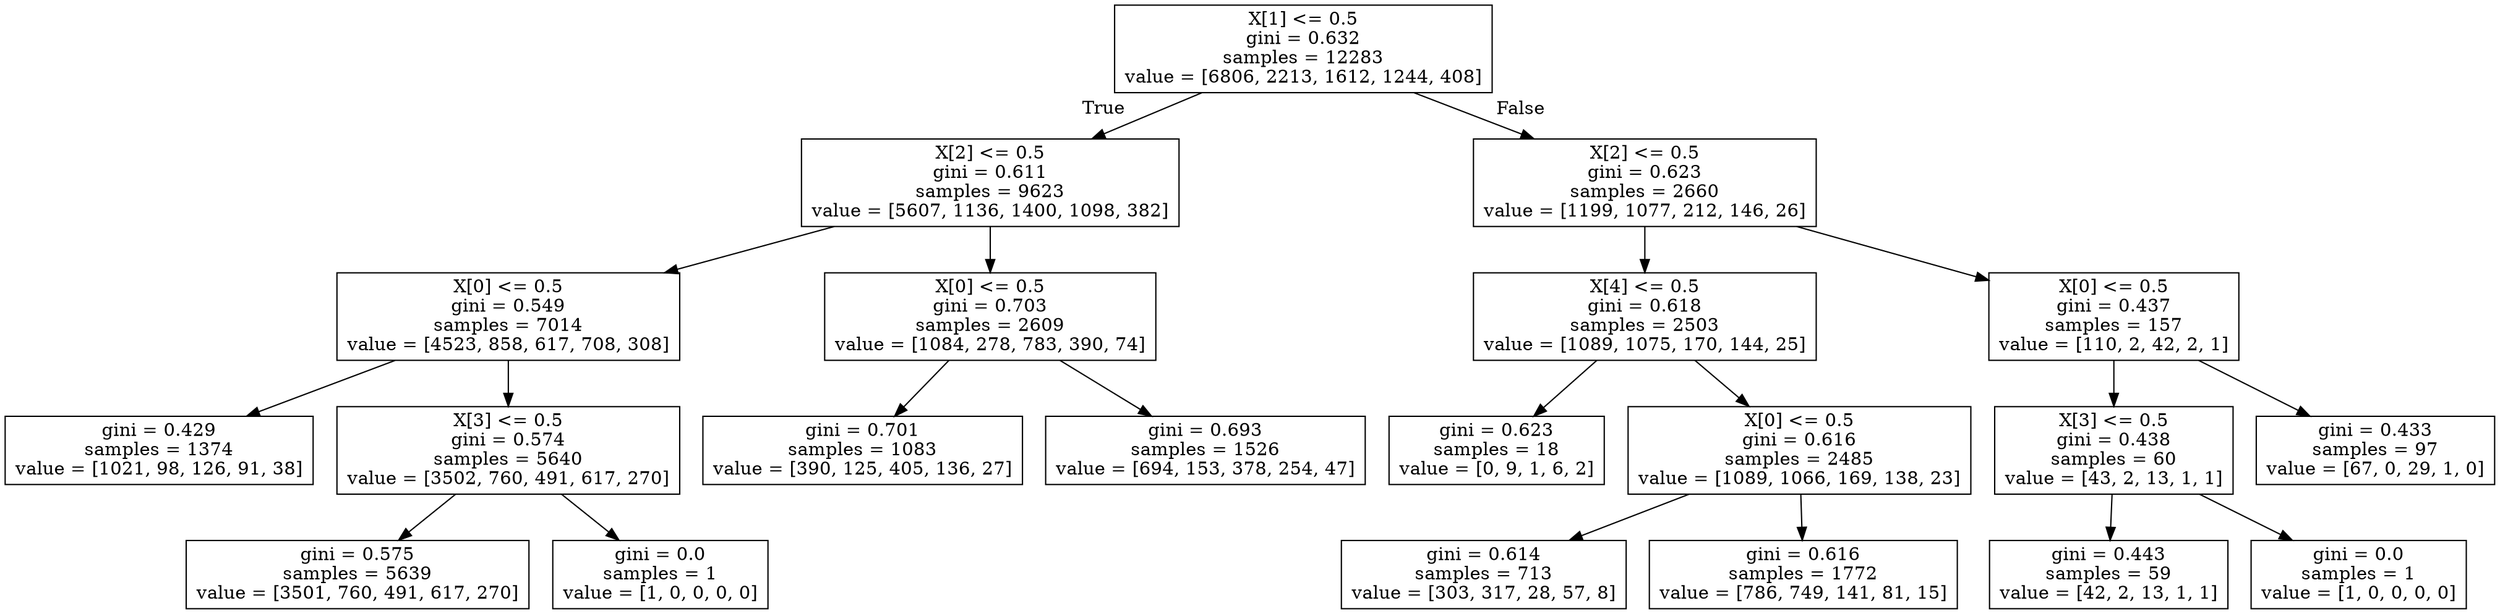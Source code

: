 digraph Tree {
node [shape=box] ;
0 [label="X[1] <= 0.5\ngini = 0.632\nsamples = 12283\nvalue = [6806, 2213, 1612, 1244, 408]"] ;
1 [label="X[2] <= 0.5\ngini = 0.611\nsamples = 9623\nvalue = [5607, 1136, 1400, 1098, 382]"] ;
0 -> 1 [labeldistance=2.5, labelangle=45, headlabel="True"] ;
2 [label="X[0] <= 0.5\ngini = 0.549\nsamples = 7014\nvalue = [4523, 858, 617, 708, 308]"] ;
1 -> 2 ;
3 [label="gini = 0.429\nsamples = 1374\nvalue = [1021, 98, 126, 91, 38]"] ;
2 -> 3 ;
4 [label="X[3] <= 0.5\ngini = 0.574\nsamples = 5640\nvalue = [3502, 760, 491, 617, 270]"] ;
2 -> 4 ;
5 [label="gini = 0.575\nsamples = 5639\nvalue = [3501, 760, 491, 617, 270]"] ;
4 -> 5 ;
6 [label="gini = 0.0\nsamples = 1\nvalue = [1, 0, 0, 0, 0]"] ;
4 -> 6 ;
7 [label="X[0] <= 0.5\ngini = 0.703\nsamples = 2609\nvalue = [1084, 278, 783, 390, 74]"] ;
1 -> 7 ;
8 [label="gini = 0.701\nsamples = 1083\nvalue = [390, 125, 405, 136, 27]"] ;
7 -> 8 ;
9 [label="gini = 0.693\nsamples = 1526\nvalue = [694, 153, 378, 254, 47]"] ;
7 -> 9 ;
10 [label="X[2] <= 0.5\ngini = 0.623\nsamples = 2660\nvalue = [1199, 1077, 212, 146, 26]"] ;
0 -> 10 [labeldistance=2.5, labelangle=-45, headlabel="False"] ;
11 [label="X[4] <= 0.5\ngini = 0.618\nsamples = 2503\nvalue = [1089, 1075, 170, 144, 25]"] ;
10 -> 11 ;
12 [label="gini = 0.623\nsamples = 18\nvalue = [0, 9, 1, 6, 2]"] ;
11 -> 12 ;
13 [label="X[0] <= 0.5\ngini = 0.616\nsamples = 2485\nvalue = [1089, 1066, 169, 138, 23]"] ;
11 -> 13 ;
14 [label="gini = 0.614\nsamples = 713\nvalue = [303, 317, 28, 57, 8]"] ;
13 -> 14 ;
15 [label="gini = 0.616\nsamples = 1772\nvalue = [786, 749, 141, 81, 15]"] ;
13 -> 15 ;
16 [label="X[0] <= 0.5\ngini = 0.437\nsamples = 157\nvalue = [110, 2, 42, 2, 1]"] ;
10 -> 16 ;
17 [label="X[3] <= 0.5\ngini = 0.438\nsamples = 60\nvalue = [43, 2, 13, 1, 1]"] ;
16 -> 17 ;
18 [label="gini = 0.443\nsamples = 59\nvalue = [42, 2, 13, 1, 1]"] ;
17 -> 18 ;
19 [label="gini = 0.0\nsamples = 1\nvalue = [1, 0, 0, 0, 0]"] ;
17 -> 19 ;
20 [label="gini = 0.433\nsamples = 97\nvalue = [67, 0, 29, 1, 0]"] ;
16 -> 20 ;
}